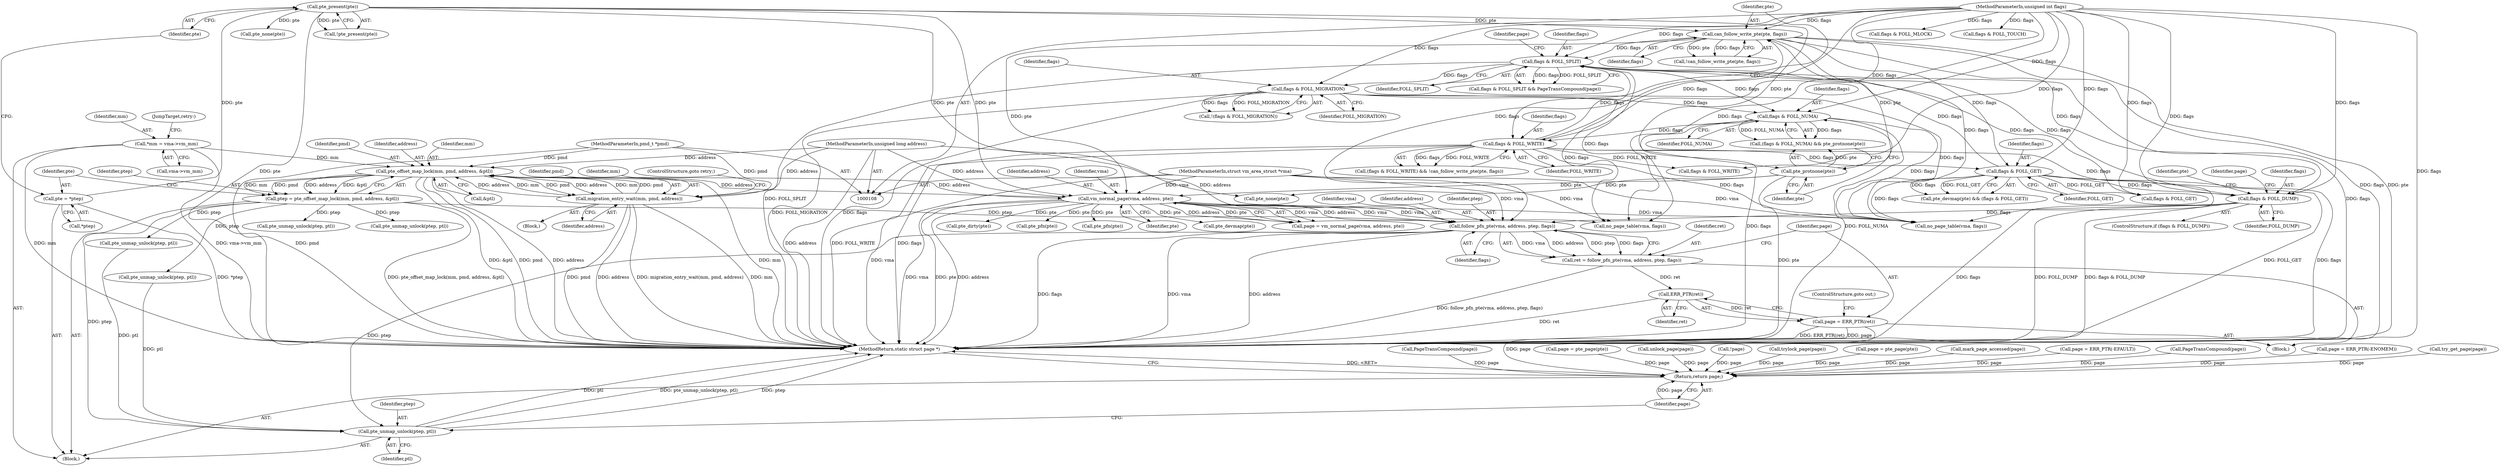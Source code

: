 digraph "0_linux_6b3a707736301c2128ca85ce85fb13f60b5e350a_4@pointer" {
"1000269" [label="(Call,follow_pfn_pte(vma, address, ptep, flags))"];
"1000206" [label="(Call,vm_normal_page(vma, address, pte))"];
"1000109" [label="(MethodParameterIn,struct vm_area_struct *vma)"];
"1000137" [label="(Call,pte_offset_map_lock(mm, pmd, address, &ptl))"];
"1000116" [label="(Call,*mm = vma->vm_mm)"];
"1000176" [label="(Call,migration_entry_wait(mm, pmd, address))"];
"1000111" [label="(MethodParameterIn,pmd_t *pmd)"];
"1000110" [label="(MethodParameterIn,unsigned long address)"];
"1000186" [label="(Call,pte_protnone(pte))"];
"1000149" [label="(Call,pte_present(pte))"];
"1000143" [label="(Call,pte = *ptep)"];
"1000195" [label="(Call,can_follow_write_pte(pte, flags))"];
"1000191" [label="(Call,flags & FOLL_WRITE)"];
"1000183" [label="(Call,flags & FOLL_NUMA)"];
"1000281" [label="(Call,flags & FOLL_SPLIT)"];
"1000217" [label="(Call,flags & FOLL_GET)"];
"1000112" [label="(MethodParameterIn,unsigned int flags)"];
"1000245" [label="(Call,flags & FOLL_DUMP)"];
"1000156" [label="(Call,flags & FOLL_MIGRATION)"];
"1000135" [label="(Call,ptep = pte_offset_map_lock(mm, pmd, address, &ptl))"];
"1000267" [label="(Call,ret = follow_pfn_pte(vma, address, ptep, flags))"];
"1000276" [label="(Call,ERR_PTR(ret))"];
"1000274" [label="(Call,page = ERR_PTR(ret))"];
"1000379" [label="(Return,return page;)"];
"1000376" [label="(Call,pte_unmap_unlock(ptep, ptl))"];
"1000182" [label="(Call,(flags & FOLL_NUMA) && pte_protnone(pte))"];
"1000349" [label="(Call,flags & FOLL_MLOCK)"];
"1000258" [label="(Identifier,pte)"];
"1000151" [label="(Block,)"];
"1000186" [label="(Call,pte_protnone(pte))"];
"1000257" [label="(Call,pte_pfn(pte))"];
"1000273" [label="(Identifier,flags)"];
"1000232" [label="(Call,page = pte_page(pte))"];
"1000137" [label="(Call,pte_offset_map_lock(mm, pmd, address, &ptl))"];
"1000270" [label="(Identifier,vma)"];
"1000373" [label="(Call,unlock_page(page))"];
"1000380" [label="(Identifier,page)"];
"1000117" [label="(Identifier,mm)"];
"1000141" [label="(Call,&ptl)"];
"1000277" [label="(Identifier,ret)"];
"1000219" [label="(Identifier,FOLL_GET)"];
"1000156" [label="(Call,flags & FOLL_MIGRATION)"];
"1000271" [label="(Identifier,address)"];
"1000118" [label="(Call,vma->vm_mm)"];
"1000290" [label="(Call,pte_unmap_unlock(ptep, ptl))"];
"1000178" [label="(Identifier,pmd)"];
"1000217" [label="(Call,flags & FOLL_GET)"];
"1000265" [label="(Block,)"];
"1000275" [label="(Identifier,page)"];
"1000116" [label="(Call,*mm = vma->vm_mm)"];
"1000241" [label="(Call,!page)"];
"1000195" [label="(Call,can_follow_write_pte(pte, flags))"];
"1000179" [label="(Identifier,address)"];
"1000176" [label="(Call,migration_entry_wait(mm, pmd, address))"];
"1000132" [label="(Call,no_page_table(vma, flags))"];
"1000114" [label="(Block,)"];
"1000145" [label="(Call,*ptep)"];
"1000209" [label="(Identifier,pte)"];
"1000395" [label="(MethodReturn,static struct page *)"];
"1000379" [label="(Return,return page;)"];
"1000144" [label="(Identifier,pte)"];
"1000247" [label="(Identifier,FOLL_DUMP)"];
"1000177" [label="(Identifier,mm)"];
"1000367" [label="(Call,trylock_page(page))"];
"1000143" [label="(Call,pte = *ptep)"];
"1000215" [label="(Call,pte_devmap(pte))"];
"1000206" [label="(Call,vm_normal_page(vma, address, pte))"];
"1000109" [label="(MethodParameterIn,struct vm_area_struct *vma)"];
"1000161" [label="(Call,pte_none(pte))"];
"1000136" [label="(Identifier,ptep)"];
"1000245" [label="(Call,flags & FOLL_DUMP)"];
"1000149" [label="(Call,pte_present(pte))"];
"1000244" [label="(ControlStructure,if (flags & FOLL_DUMP))"];
"1000272" [label="(Identifier,ptep)"];
"1000192" [label="(Identifier,flags)"];
"1000260" [label="(Call,page = pte_page(pte))"];
"1000378" [label="(Identifier,ptl)"];
"1000310" [label="(Call,flags & FOLL_GET)"];
"1000285" [label="(Identifier,page)"];
"1000387" [label="(Call,pte_none(pte))"];
"1000250" [label="(Identifier,page)"];
"1000345" [label="(Call,mark_page_accessed(page))"];
"1000281" [label="(Call,flags & FOLL_SPLIT)"];
"1000249" [label="(Call,page = ERR_PTR(-EFAULT))"];
"1000155" [label="(Call,!(flags & FOLL_MIGRATION))"];
"1000157" [label="(Identifier,flags)"];
"1000111" [label="(MethodParameterIn,pmd_t *pmd)"];
"1000204" [label="(Call,page = vm_normal_page(vma, address, pte))"];
"1000110" [label="(MethodParameterIn,unsigned long address)"];
"1000190" [label="(Call,(flags & FOLL_WRITE) && !can_follow_write_pte(pte, flags))"];
"1000359" [label="(Call,PageTransCompound(page))"];
"1000148" [label="(Call,!pte_present(pte))"];
"1000320" [label="(Call,page = ERR_PTR(-ENOMEM))"];
"1000376" [label="(Call,pte_unmap_unlock(ptep, ptl))"];
"1000183" [label="(Call,flags & FOLL_NUMA)"];
"1000282" [label="(Identifier,flags)"];
"1000269" [label="(Call,follow_pfn_pte(vma, address, ptep, flags))"];
"1000338" [label="(Call,pte_dirty(pte))"];
"1000268" [label="(Identifier,ret)"];
"1000283" [label="(Identifier,FOLL_SPLIT)"];
"1000274" [label="(Call,page = ERR_PTR(ret))"];
"1000280" [label="(Call,flags & FOLL_SPLIT && PageTransCompound(page))"];
"1000276" [label="(Call,ERR_PTR(ret))"];
"1000317" [label="(Call,try_get_page(page))"];
"1000150" [label="(Identifier,pte)"];
"1000158" [label="(Identifier,FOLL_MIGRATION)"];
"1000208" [label="(Identifier,address)"];
"1000392" [label="(Call,no_page_table(vma, flags))"];
"1000327" [label="(Call,flags & FOLL_TOUCH)"];
"1000278" [label="(ControlStructure,goto out;)"];
"1000139" [label="(Identifier,pmd)"];
"1000197" [label="(Identifier,flags)"];
"1000382" [label="(Call,pte_unmap_unlock(ptep, ptl))"];
"1000196" [label="(Identifier,pte)"];
"1000267" [label="(Call,ret = follow_pfn_pte(vma, address, ptep, flags))"];
"1000246" [label="(Identifier,flags)"];
"1000191" [label="(Call,flags & FOLL_WRITE)"];
"1000194" [label="(Call,!can_follow_write_pte(pte, flags))"];
"1000180" [label="(ControlStructure,goto retry;)"];
"1000284" [label="(Call,PageTransCompound(page))"];
"1000225" [label="(Call,pte_pfn(pte))"];
"1000140" [label="(Identifier,address)"];
"1000184" [label="(Identifier,flags)"];
"1000138" [label="(Identifier,mm)"];
"1000135" [label="(Call,ptep = pte_offset_map_lock(mm, pmd, address, &ptl))"];
"1000214" [label="(Call,pte_devmap(pte) && (flags & FOLL_GET))"];
"1000207" [label="(Identifier,vma)"];
"1000125" [label="(JumpTarget,retry:)"];
"1000187" [label="(Identifier,pte)"];
"1000112" [label="(MethodParameterIn,unsigned int flags)"];
"1000377" [label="(Identifier,ptep)"];
"1000333" [label="(Call,flags & FOLL_WRITE)"];
"1000218" [label="(Identifier,flags)"];
"1000173" [label="(Call,pte_unmap_unlock(ptep, ptl))"];
"1000185" [label="(Identifier,FOLL_NUMA)"];
"1000199" [label="(Call,pte_unmap_unlock(ptep, ptl))"];
"1000193" [label="(Identifier,FOLL_WRITE)"];
"1000269" -> "1000267"  [label="AST: "];
"1000269" -> "1000273"  [label="CFG: "];
"1000270" -> "1000269"  [label="AST: "];
"1000271" -> "1000269"  [label="AST: "];
"1000272" -> "1000269"  [label="AST: "];
"1000273" -> "1000269"  [label="AST: "];
"1000267" -> "1000269"  [label="CFG: "];
"1000269" -> "1000395"  [label="DDG: flags"];
"1000269" -> "1000395"  [label="DDG: vma"];
"1000269" -> "1000395"  [label="DDG: address"];
"1000269" -> "1000267"  [label="DDG: vma"];
"1000269" -> "1000267"  [label="DDG: address"];
"1000269" -> "1000267"  [label="DDG: ptep"];
"1000269" -> "1000267"  [label="DDG: flags"];
"1000206" -> "1000269"  [label="DDG: vma"];
"1000206" -> "1000269"  [label="DDG: address"];
"1000109" -> "1000269"  [label="DDG: vma"];
"1000110" -> "1000269"  [label="DDG: address"];
"1000135" -> "1000269"  [label="DDG: ptep"];
"1000245" -> "1000269"  [label="DDG: flags"];
"1000112" -> "1000269"  [label="DDG: flags"];
"1000269" -> "1000376"  [label="DDG: ptep"];
"1000206" -> "1000204"  [label="AST: "];
"1000206" -> "1000209"  [label="CFG: "];
"1000207" -> "1000206"  [label="AST: "];
"1000208" -> "1000206"  [label="AST: "];
"1000209" -> "1000206"  [label="AST: "];
"1000204" -> "1000206"  [label="CFG: "];
"1000206" -> "1000395"  [label="DDG: pte"];
"1000206" -> "1000395"  [label="DDG: address"];
"1000206" -> "1000395"  [label="DDG: vma"];
"1000206" -> "1000132"  [label="DDG: vma"];
"1000206" -> "1000137"  [label="DDG: address"];
"1000206" -> "1000204"  [label="DDG: vma"];
"1000206" -> "1000204"  [label="DDG: address"];
"1000206" -> "1000204"  [label="DDG: pte"];
"1000109" -> "1000206"  [label="DDG: vma"];
"1000137" -> "1000206"  [label="DDG: address"];
"1000110" -> "1000206"  [label="DDG: address"];
"1000186" -> "1000206"  [label="DDG: pte"];
"1000149" -> "1000206"  [label="DDG: pte"];
"1000195" -> "1000206"  [label="DDG: pte"];
"1000206" -> "1000215"  [label="DDG: pte"];
"1000206" -> "1000225"  [label="DDG: pte"];
"1000206" -> "1000257"  [label="DDG: pte"];
"1000206" -> "1000338"  [label="DDG: pte"];
"1000206" -> "1000392"  [label="DDG: vma"];
"1000109" -> "1000108"  [label="AST: "];
"1000109" -> "1000395"  [label="DDG: vma"];
"1000109" -> "1000132"  [label="DDG: vma"];
"1000109" -> "1000392"  [label="DDG: vma"];
"1000137" -> "1000135"  [label="AST: "];
"1000137" -> "1000141"  [label="CFG: "];
"1000138" -> "1000137"  [label="AST: "];
"1000139" -> "1000137"  [label="AST: "];
"1000140" -> "1000137"  [label="AST: "];
"1000141" -> "1000137"  [label="AST: "];
"1000135" -> "1000137"  [label="CFG: "];
"1000137" -> "1000395"  [label="DDG: &ptl"];
"1000137" -> "1000395"  [label="DDG: pmd"];
"1000137" -> "1000395"  [label="DDG: address"];
"1000137" -> "1000395"  [label="DDG: mm"];
"1000137" -> "1000135"  [label="DDG: mm"];
"1000137" -> "1000135"  [label="DDG: pmd"];
"1000137" -> "1000135"  [label="DDG: address"];
"1000137" -> "1000135"  [label="DDG: &ptl"];
"1000116" -> "1000137"  [label="DDG: mm"];
"1000176" -> "1000137"  [label="DDG: mm"];
"1000176" -> "1000137"  [label="DDG: pmd"];
"1000176" -> "1000137"  [label="DDG: address"];
"1000111" -> "1000137"  [label="DDG: pmd"];
"1000110" -> "1000137"  [label="DDG: address"];
"1000137" -> "1000176"  [label="DDG: mm"];
"1000137" -> "1000176"  [label="DDG: pmd"];
"1000137" -> "1000176"  [label="DDG: address"];
"1000116" -> "1000114"  [label="AST: "];
"1000116" -> "1000118"  [label="CFG: "];
"1000117" -> "1000116"  [label="AST: "];
"1000118" -> "1000116"  [label="AST: "];
"1000125" -> "1000116"  [label="CFG: "];
"1000116" -> "1000395"  [label="DDG: mm"];
"1000116" -> "1000395"  [label="DDG: vma->vm_mm"];
"1000176" -> "1000151"  [label="AST: "];
"1000176" -> "1000179"  [label="CFG: "];
"1000177" -> "1000176"  [label="AST: "];
"1000178" -> "1000176"  [label="AST: "];
"1000179" -> "1000176"  [label="AST: "];
"1000180" -> "1000176"  [label="CFG: "];
"1000176" -> "1000395"  [label="DDG: pmd"];
"1000176" -> "1000395"  [label="DDG: address"];
"1000176" -> "1000395"  [label="DDG: migration_entry_wait(mm, pmd, address)"];
"1000176" -> "1000395"  [label="DDG: mm"];
"1000111" -> "1000176"  [label="DDG: pmd"];
"1000110" -> "1000176"  [label="DDG: address"];
"1000111" -> "1000108"  [label="AST: "];
"1000111" -> "1000395"  [label="DDG: pmd"];
"1000110" -> "1000108"  [label="AST: "];
"1000110" -> "1000395"  [label="DDG: address"];
"1000186" -> "1000182"  [label="AST: "];
"1000186" -> "1000187"  [label="CFG: "];
"1000187" -> "1000186"  [label="AST: "];
"1000182" -> "1000186"  [label="CFG: "];
"1000186" -> "1000395"  [label="DDG: pte"];
"1000186" -> "1000182"  [label="DDG: pte"];
"1000149" -> "1000186"  [label="DDG: pte"];
"1000186" -> "1000195"  [label="DDG: pte"];
"1000186" -> "1000387"  [label="DDG: pte"];
"1000149" -> "1000148"  [label="AST: "];
"1000149" -> "1000150"  [label="CFG: "];
"1000150" -> "1000149"  [label="AST: "];
"1000148" -> "1000149"  [label="CFG: "];
"1000149" -> "1000395"  [label="DDG: pte"];
"1000149" -> "1000148"  [label="DDG: pte"];
"1000143" -> "1000149"  [label="DDG: pte"];
"1000149" -> "1000161"  [label="DDG: pte"];
"1000149" -> "1000195"  [label="DDG: pte"];
"1000149" -> "1000387"  [label="DDG: pte"];
"1000143" -> "1000114"  [label="AST: "];
"1000143" -> "1000145"  [label="CFG: "];
"1000144" -> "1000143"  [label="AST: "];
"1000145" -> "1000143"  [label="AST: "];
"1000150" -> "1000143"  [label="CFG: "];
"1000143" -> "1000395"  [label="DDG: *ptep"];
"1000195" -> "1000194"  [label="AST: "];
"1000195" -> "1000197"  [label="CFG: "];
"1000196" -> "1000195"  [label="AST: "];
"1000197" -> "1000195"  [label="AST: "];
"1000194" -> "1000195"  [label="CFG: "];
"1000195" -> "1000395"  [label="DDG: flags"];
"1000195" -> "1000395"  [label="DDG: pte"];
"1000195" -> "1000194"  [label="DDG: pte"];
"1000195" -> "1000194"  [label="DDG: flags"];
"1000191" -> "1000195"  [label="DDG: flags"];
"1000112" -> "1000195"  [label="DDG: flags"];
"1000195" -> "1000217"  [label="DDG: flags"];
"1000195" -> "1000245"  [label="DDG: flags"];
"1000195" -> "1000281"  [label="DDG: flags"];
"1000195" -> "1000392"  [label="DDG: flags"];
"1000191" -> "1000190"  [label="AST: "];
"1000191" -> "1000193"  [label="CFG: "];
"1000192" -> "1000191"  [label="AST: "];
"1000193" -> "1000191"  [label="AST: "];
"1000196" -> "1000191"  [label="CFG: "];
"1000190" -> "1000191"  [label="CFG: "];
"1000191" -> "1000395"  [label="DDG: FOLL_WRITE"];
"1000191" -> "1000395"  [label="DDG: flags"];
"1000191" -> "1000190"  [label="DDG: flags"];
"1000191" -> "1000190"  [label="DDG: FOLL_WRITE"];
"1000183" -> "1000191"  [label="DDG: flags"];
"1000112" -> "1000191"  [label="DDG: flags"];
"1000191" -> "1000217"  [label="DDG: flags"];
"1000191" -> "1000245"  [label="DDG: flags"];
"1000191" -> "1000281"  [label="DDG: flags"];
"1000191" -> "1000333"  [label="DDG: FOLL_WRITE"];
"1000191" -> "1000392"  [label="DDG: flags"];
"1000183" -> "1000182"  [label="AST: "];
"1000183" -> "1000185"  [label="CFG: "];
"1000184" -> "1000183"  [label="AST: "];
"1000185" -> "1000183"  [label="AST: "];
"1000187" -> "1000183"  [label="CFG: "];
"1000182" -> "1000183"  [label="CFG: "];
"1000183" -> "1000395"  [label="DDG: FOLL_NUMA"];
"1000183" -> "1000395"  [label="DDG: flags"];
"1000183" -> "1000182"  [label="DDG: flags"];
"1000183" -> "1000182"  [label="DDG: FOLL_NUMA"];
"1000281" -> "1000183"  [label="DDG: flags"];
"1000156" -> "1000183"  [label="DDG: flags"];
"1000112" -> "1000183"  [label="DDG: flags"];
"1000183" -> "1000392"  [label="DDG: flags"];
"1000281" -> "1000280"  [label="AST: "];
"1000281" -> "1000283"  [label="CFG: "];
"1000282" -> "1000281"  [label="AST: "];
"1000283" -> "1000281"  [label="AST: "];
"1000285" -> "1000281"  [label="CFG: "];
"1000280" -> "1000281"  [label="CFG: "];
"1000281" -> "1000395"  [label="DDG: flags"];
"1000281" -> "1000395"  [label="DDG: FOLL_SPLIT"];
"1000281" -> "1000132"  [label="DDG: flags"];
"1000281" -> "1000156"  [label="DDG: flags"];
"1000281" -> "1000280"  [label="DDG: flags"];
"1000281" -> "1000280"  [label="DDG: FOLL_SPLIT"];
"1000217" -> "1000281"  [label="DDG: flags"];
"1000245" -> "1000281"  [label="DDG: flags"];
"1000112" -> "1000281"  [label="DDG: flags"];
"1000281" -> "1000310"  [label="DDG: flags"];
"1000217" -> "1000214"  [label="AST: "];
"1000217" -> "1000219"  [label="CFG: "];
"1000218" -> "1000217"  [label="AST: "];
"1000219" -> "1000217"  [label="AST: "];
"1000214" -> "1000217"  [label="CFG: "];
"1000217" -> "1000395"  [label="DDG: FOLL_GET"];
"1000217" -> "1000395"  [label="DDG: flags"];
"1000217" -> "1000214"  [label="DDG: flags"];
"1000217" -> "1000214"  [label="DDG: FOLL_GET"];
"1000112" -> "1000217"  [label="DDG: flags"];
"1000217" -> "1000245"  [label="DDG: flags"];
"1000217" -> "1000310"  [label="DDG: FOLL_GET"];
"1000217" -> "1000392"  [label="DDG: flags"];
"1000112" -> "1000108"  [label="AST: "];
"1000112" -> "1000395"  [label="DDG: flags"];
"1000112" -> "1000132"  [label="DDG: flags"];
"1000112" -> "1000156"  [label="DDG: flags"];
"1000112" -> "1000245"  [label="DDG: flags"];
"1000112" -> "1000310"  [label="DDG: flags"];
"1000112" -> "1000327"  [label="DDG: flags"];
"1000112" -> "1000333"  [label="DDG: flags"];
"1000112" -> "1000349"  [label="DDG: flags"];
"1000112" -> "1000392"  [label="DDG: flags"];
"1000245" -> "1000244"  [label="AST: "];
"1000245" -> "1000247"  [label="CFG: "];
"1000246" -> "1000245"  [label="AST: "];
"1000247" -> "1000245"  [label="AST: "];
"1000250" -> "1000245"  [label="CFG: "];
"1000258" -> "1000245"  [label="CFG: "];
"1000245" -> "1000395"  [label="DDG: flags & FOLL_DUMP"];
"1000245" -> "1000395"  [label="DDG: flags"];
"1000245" -> "1000395"  [label="DDG: FOLL_DUMP"];
"1000156" -> "1000155"  [label="AST: "];
"1000156" -> "1000158"  [label="CFG: "];
"1000157" -> "1000156"  [label="AST: "];
"1000158" -> "1000156"  [label="AST: "];
"1000155" -> "1000156"  [label="CFG: "];
"1000156" -> "1000395"  [label="DDG: flags"];
"1000156" -> "1000395"  [label="DDG: FOLL_MIGRATION"];
"1000156" -> "1000132"  [label="DDG: flags"];
"1000156" -> "1000155"  [label="DDG: flags"];
"1000156" -> "1000155"  [label="DDG: FOLL_MIGRATION"];
"1000156" -> "1000392"  [label="DDG: flags"];
"1000135" -> "1000114"  [label="AST: "];
"1000136" -> "1000135"  [label="AST: "];
"1000144" -> "1000135"  [label="CFG: "];
"1000135" -> "1000395"  [label="DDG: pte_offset_map_lock(mm, pmd, address, &ptl)"];
"1000135" -> "1000173"  [label="DDG: ptep"];
"1000135" -> "1000199"  [label="DDG: ptep"];
"1000135" -> "1000290"  [label="DDG: ptep"];
"1000135" -> "1000376"  [label="DDG: ptep"];
"1000135" -> "1000382"  [label="DDG: ptep"];
"1000267" -> "1000265"  [label="AST: "];
"1000268" -> "1000267"  [label="AST: "];
"1000275" -> "1000267"  [label="CFG: "];
"1000267" -> "1000395"  [label="DDG: follow_pfn_pte(vma, address, ptep, flags)"];
"1000267" -> "1000276"  [label="DDG: ret"];
"1000276" -> "1000274"  [label="AST: "];
"1000276" -> "1000277"  [label="CFG: "];
"1000277" -> "1000276"  [label="AST: "];
"1000274" -> "1000276"  [label="CFG: "];
"1000276" -> "1000395"  [label="DDG: ret"];
"1000276" -> "1000274"  [label="DDG: ret"];
"1000274" -> "1000265"  [label="AST: "];
"1000275" -> "1000274"  [label="AST: "];
"1000278" -> "1000274"  [label="CFG: "];
"1000274" -> "1000395"  [label="DDG: page"];
"1000274" -> "1000395"  [label="DDG: ERR_PTR(ret)"];
"1000274" -> "1000379"  [label="DDG: page"];
"1000379" -> "1000114"  [label="AST: "];
"1000379" -> "1000380"  [label="CFG: "];
"1000380" -> "1000379"  [label="AST: "];
"1000395" -> "1000379"  [label="CFG: "];
"1000379" -> "1000395"  [label="DDG: <RET>"];
"1000380" -> "1000379"  [label="DDG: page"];
"1000284" -> "1000379"  [label="DDG: page"];
"1000317" -> "1000379"  [label="DDG: page"];
"1000367" -> "1000379"  [label="DDG: page"];
"1000359" -> "1000379"  [label="DDG: page"];
"1000241" -> "1000379"  [label="DDG: page"];
"1000373" -> "1000379"  [label="DDG: page"];
"1000232" -> "1000379"  [label="DDG: page"];
"1000260" -> "1000379"  [label="DDG: page"];
"1000249" -> "1000379"  [label="DDG: page"];
"1000345" -> "1000379"  [label="DDG: page"];
"1000320" -> "1000379"  [label="DDG: page"];
"1000376" -> "1000114"  [label="AST: "];
"1000376" -> "1000378"  [label="CFG: "];
"1000377" -> "1000376"  [label="AST: "];
"1000378" -> "1000376"  [label="AST: "];
"1000380" -> "1000376"  [label="CFG: "];
"1000376" -> "1000395"  [label="DDG: pte_unmap_unlock(ptep, ptl)"];
"1000376" -> "1000395"  [label="DDG: ptep"];
"1000376" -> "1000395"  [label="DDG: ptl"];
"1000290" -> "1000376"  [label="DDG: ptl"];
"1000173" -> "1000376"  [label="DDG: ptl"];
}
